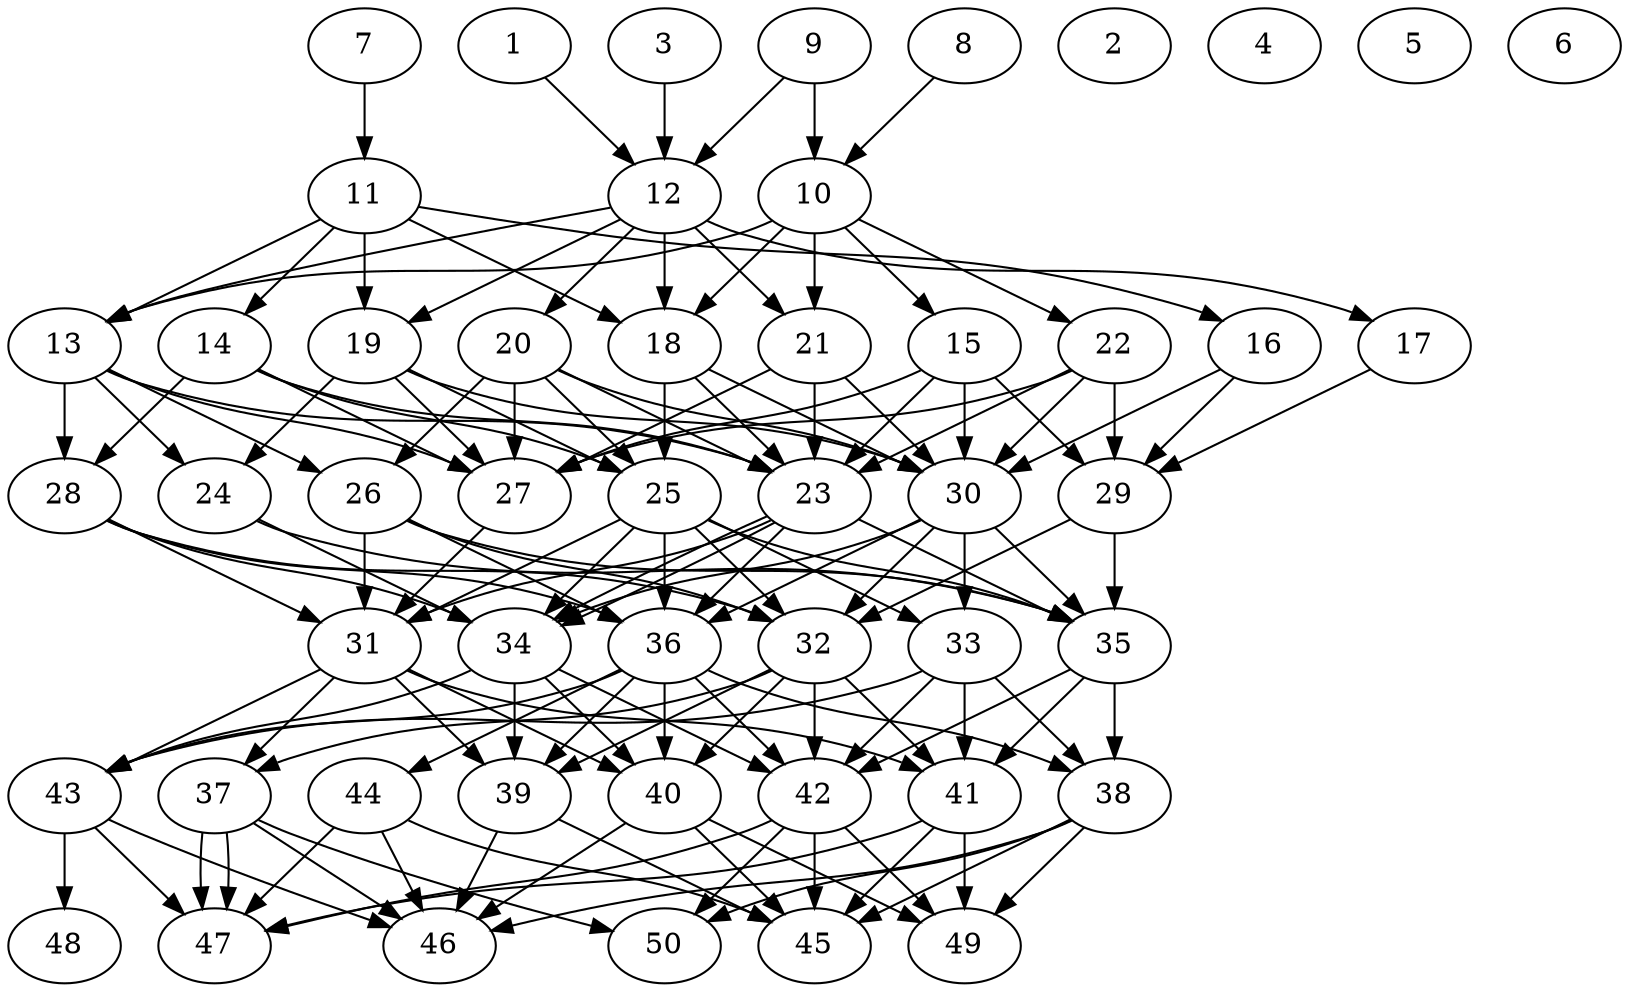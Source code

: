 // DAG automatically generated by daggen at Thu Oct  3 14:07:57 2019
// ./daggen --dot -n 50 --ccr 0.5 --fat 0.5 --regular 0.5 --density 0.7 --mindata 5242880 --maxdata 52428800 
digraph G {
  1 [size="82515968", alpha="0.10", expect_size="41257984"] 
  1 -> 12 [size ="41257984"]
  2 [size="69765120", alpha="0.05", expect_size="34882560"] 
  3 [size="102668288", alpha="0.14", expect_size="51334144"] 
  3 -> 12 [size ="51334144"]
  4 [size="80834560", alpha="0.17", expect_size="40417280"] 
  5 [size="32208896", alpha="0.01", expect_size="16104448"] 
  6 [size="92647424", alpha="0.14", expect_size="46323712"] 
  7 [size="89528320", alpha="0.07", expect_size="44764160"] 
  7 -> 11 [size ="44764160"]
  8 [size="41461760", alpha="0.09", expect_size="20730880"] 
  8 -> 10 [size ="20730880"]
  9 [size="23334912", alpha="0.09", expect_size="11667456"] 
  9 -> 10 [size ="11667456"]
  9 -> 12 [size ="11667456"]
  10 [size="94584832", alpha="0.03", expect_size="47292416"] 
  10 -> 13 [size ="47292416"]
  10 -> 15 [size ="47292416"]
  10 -> 18 [size ="47292416"]
  10 -> 21 [size ="47292416"]
  10 -> 22 [size ="47292416"]
  11 [size="88764416", alpha="0.15", expect_size="44382208"] 
  11 -> 13 [size ="44382208"]
  11 -> 14 [size ="44382208"]
  11 -> 16 [size ="44382208"]
  11 -> 18 [size ="44382208"]
  11 -> 19 [size ="44382208"]
  12 [size="39579648", alpha="0.02", expect_size="19789824"] 
  12 -> 13 [size ="19789824"]
  12 -> 17 [size ="19789824"]
  12 -> 18 [size ="19789824"]
  12 -> 19 [size ="19789824"]
  12 -> 20 [size ="19789824"]
  12 -> 21 [size ="19789824"]
  13 [size="63256576", alpha="0.04", expect_size="31628288"] 
  13 -> 23 [size ="31628288"]
  13 -> 24 [size ="31628288"]
  13 -> 26 [size ="31628288"]
  13 -> 27 [size ="31628288"]
  13 -> 28 [size ="31628288"]
  14 [size="34103296", alpha="0.19", expect_size="17051648"] 
  14 -> 23 [size ="17051648"]
  14 -> 25 [size ="17051648"]
  14 -> 27 [size ="17051648"]
  14 -> 28 [size ="17051648"]
  15 [size="20717568", alpha="0.12", expect_size="10358784"] 
  15 -> 23 [size ="10358784"]
  15 -> 27 [size ="10358784"]
  15 -> 29 [size ="10358784"]
  15 -> 30 [size ="10358784"]
  16 [size="27228160", alpha="0.02", expect_size="13614080"] 
  16 -> 29 [size ="13614080"]
  16 -> 30 [size ="13614080"]
  17 [size="93208576", alpha="0.03", expect_size="46604288"] 
  17 -> 29 [size ="46604288"]
  18 [size="29833216", alpha="0.16", expect_size="14916608"] 
  18 -> 23 [size ="14916608"]
  18 -> 25 [size ="14916608"]
  18 -> 30 [size ="14916608"]
  19 [size="73351168", alpha="0.09", expect_size="36675584"] 
  19 -> 24 [size ="36675584"]
  19 -> 25 [size ="36675584"]
  19 -> 27 [size ="36675584"]
  19 -> 30 [size ="36675584"]
  20 [size="21157888", alpha="0.12", expect_size="10578944"] 
  20 -> 23 [size ="10578944"]
  20 -> 25 [size ="10578944"]
  20 -> 26 [size ="10578944"]
  20 -> 27 [size ="10578944"]
  20 -> 30 [size ="10578944"]
  21 [size="33349632", alpha="0.10", expect_size="16674816"] 
  21 -> 23 [size ="16674816"]
  21 -> 27 [size ="16674816"]
  21 -> 30 [size ="16674816"]
  22 [size="102694912", alpha="0.00", expect_size="51347456"] 
  22 -> 23 [size ="51347456"]
  22 -> 27 [size ="51347456"]
  22 -> 29 [size ="51347456"]
  22 -> 30 [size ="51347456"]
  23 [size="17573888", alpha="0.10", expect_size="8786944"] 
  23 -> 31 [size ="8786944"]
  23 -> 34 [size ="8786944"]
  23 -> 34 [size ="8786944"]
  23 -> 35 [size ="8786944"]
  23 -> 36 [size ="8786944"]
  24 [size="34234368", alpha="0.15", expect_size="17117184"] 
  24 -> 34 [size ="17117184"]
  24 -> 35 [size ="17117184"]
  25 [size="28706816", alpha="0.04", expect_size="14353408"] 
  25 -> 31 [size ="14353408"]
  25 -> 32 [size ="14353408"]
  25 -> 33 [size ="14353408"]
  25 -> 34 [size ="14353408"]
  25 -> 35 [size ="14353408"]
  25 -> 36 [size ="14353408"]
  26 [size="85800960", alpha="0.11", expect_size="42900480"] 
  26 -> 31 [size ="42900480"]
  26 -> 32 [size ="42900480"]
  26 -> 35 [size ="42900480"]
  26 -> 36 [size ="42900480"]
  27 [size="95524864", alpha="0.15", expect_size="47762432"] 
  27 -> 31 [size ="47762432"]
  28 [size="16140288", alpha="0.05", expect_size="8070144"] 
  28 -> 31 [size ="8070144"]
  28 -> 32 [size ="8070144"]
  28 -> 34 [size ="8070144"]
  28 -> 36 [size ="8070144"]
  29 [size="90959872", alpha="0.18", expect_size="45479936"] 
  29 -> 32 [size ="45479936"]
  29 -> 35 [size ="45479936"]
  30 [size="38899712", alpha="0.09", expect_size="19449856"] 
  30 -> 32 [size ="19449856"]
  30 -> 33 [size ="19449856"]
  30 -> 34 [size ="19449856"]
  30 -> 35 [size ="19449856"]
  30 -> 36 [size ="19449856"]
  31 [size="93702144", alpha="0.17", expect_size="46851072"] 
  31 -> 37 [size ="46851072"]
  31 -> 39 [size ="46851072"]
  31 -> 40 [size ="46851072"]
  31 -> 41 [size ="46851072"]
  31 -> 43 [size ="46851072"]
  32 [size="44283904", alpha="0.10", expect_size="22141952"] 
  32 -> 37 [size ="22141952"]
  32 -> 39 [size ="22141952"]
  32 -> 40 [size ="22141952"]
  32 -> 41 [size ="22141952"]
  32 -> 42 [size ="22141952"]
  33 [size="44296192", alpha="0.15", expect_size="22148096"] 
  33 -> 38 [size ="22148096"]
  33 -> 41 [size ="22148096"]
  33 -> 42 [size ="22148096"]
  33 -> 43 [size ="22148096"]
  34 [size="91549696", alpha="0.05", expect_size="45774848"] 
  34 -> 39 [size ="45774848"]
  34 -> 40 [size ="45774848"]
  34 -> 42 [size ="45774848"]
  34 -> 43 [size ="45774848"]
  35 [size="67653632", alpha="0.16", expect_size="33826816"] 
  35 -> 38 [size ="33826816"]
  35 -> 41 [size ="33826816"]
  35 -> 42 [size ="33826816"]
  36 [size="88700928", alpha="0.12", expect_size="44350464"] 
  36 -> 38 [size ="44350464"]
  36 -> 39 [size ="44350464"]
  36 -> 40 [size ="44350464"]
  36 -> 42 [size ="44350464"]
  36 -> 43 [size ="44350464"]
  36 -> 44 [size ="44350464"]
  37 [size="48113664", alpha="0.05", expect_size="24056832"] 
  37 -> 46 [size ="24056832"]
  37 -> 47 [size ="24056832"]
  37 -> 47 [size ="24056832"]
  37 -> 50 [size ="24056832"]
  38 [size="24934400", alpha="0.02", expect_size="12467200"] 
  38 -> 45 [size ="12467200"]
  38 -> 46 [size ="12467200"]
  38 -> 49 [size ="12467200"]
  38 -> 50 [size ="12467200"]
  39 [size="50139136", alpha="0.12", expect_size="25069568"] 
  39 -> 45 [size ="25069568"]
  39 -> 46 [size ="25069568"]
  40 [size="42207232", alpha="0.05", expect_size="21103616"] 
  40 -> 45 [size ="21103616"]
  40 -> 46 [size ="21103616"]
  40 -> 49 [size ="21103616"]
  41 [size="85239808", alpha="0.03", expect_size="42619904"] 
  41 -> 45 [size ="42619904"]
  41 -> 47 [size ="42619904"]
  41 -> 49 [size ="42619904"]
  42 [size="68775936", alpha="0.20", expect_size="34387968"] 
  42 -> 45 [size ="34387968"]
  42 -> 47 [size ="34387968"]
  42 -> 49 [size ="34387968"]
  42 -> 50 [size ="34387968"]
  43 [size="21905408", alpha="0.18", expect_size="10952704"] 
  43 -> 46 [size ="10952704"]
  43 -> 47 [size ="10952704"]
  43 -> 48 [size ="10952704"]
  44 [size="91777024", alpha="0.02", expect_size="45888512"] 
  44 -> 45 [size ="45888512"]
  44 -> 46 [size ="45888512"]
  44 -> 47 [size ="45888512"]
  45 [size="18890752", alpha="0.09", expect_size="9445376"] 
  46 [size="96595968", alpha="0.13", expect_size="48297984"] 
  47 [size="58519552", alpha="0.14", expect_size="29259776"] 
  48 [size="81758208", alpha="0.17", expect_size="40879104"] 
  49 [size="91291648", alpha="0.17", expect_size="45645824"] 
  50 [size="55613440", alpha="0.02", expect_size="27806720"] 
}
